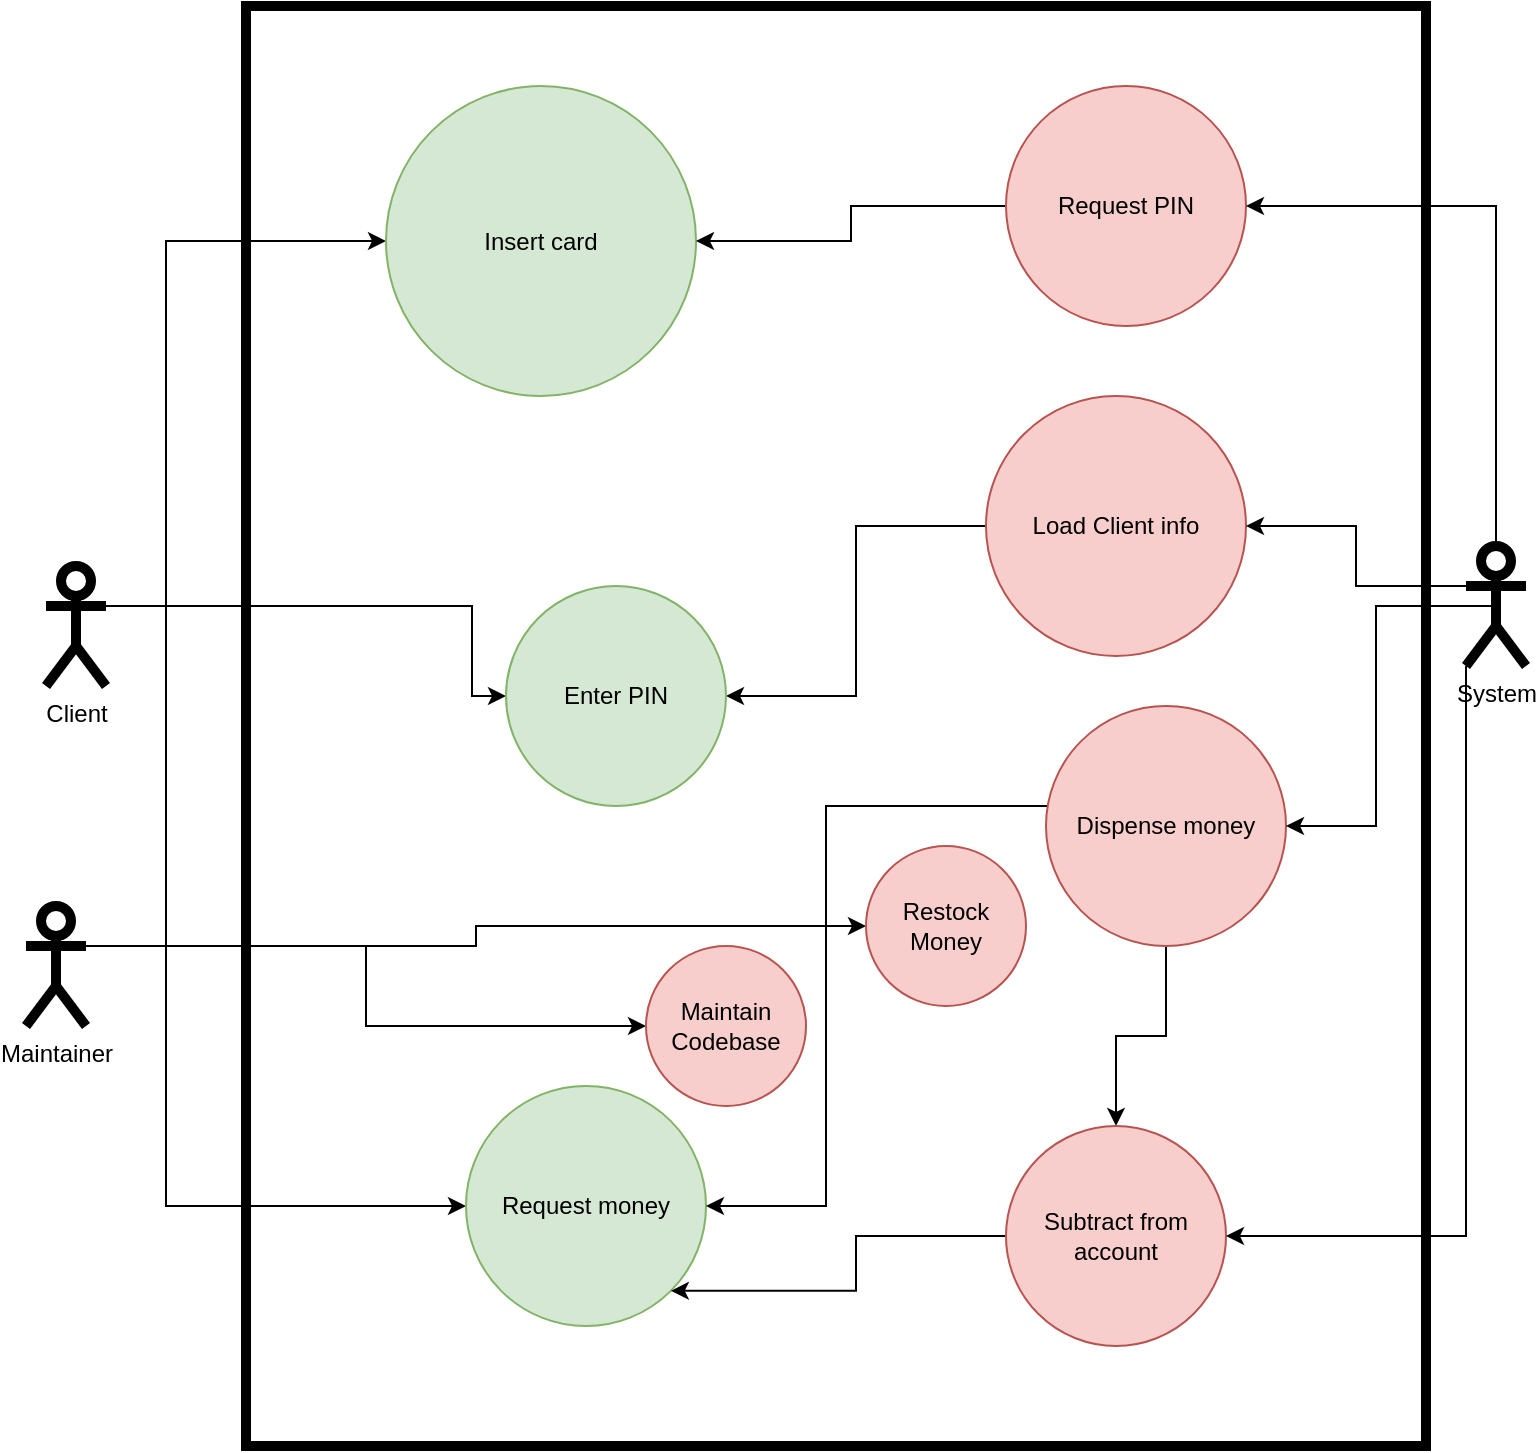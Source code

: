 <mxfile version="17.4.6" type="device" pages="6"><diagram id="RMXjL3cX6T8sUjmSieXt" name="Page-1"><mxGraphModel dx="1422" dy="882" grid="1" gridSize="10" guides="1" tooltips="1" connect="1" arrows="1" fold="1" page="1" pageScale="1" pageWidth="827" pageHeight="1169" math="0" shadow="0"><root><mxCell id="0"/><mxCell id="1" parent="0"/><mxCell id="1csf8FjD_A561dAzuiY7-25" value="" style="whiteSpace=wrap;html=1;fillColor=default;strokeWidth=5;" parent="1" vertex="1"><mxGeometry x="140" y="70" width="590" height="720" as="geometry"/></mxCell><mxCell id="1csf8FjD_A561dAzuiY7-9" style="edgeStyle=orthogonalEdgeStyle;rounded=0;orthogonalLoop=1;jettySize=auto;html=1;exitX=1;exitY=0.333;exitDx=0;exitDy=0;exitPerimeter=0;entryX=0;entryY=0.5;entryDx=0;entryDy=0;" parent="1" source="1csf8FjD_A561dAzuiY7-1" target="1csf8FjD_A561dAzuiY7-2" edge="1"><mxGeometry relative="1" as="geometry"><Array as="points"><mxPoint x="100" y="370"/><mxPoint x="100" y="188"/></Array></mxGeometry></mxCell><mxCell id="1csf8FjD_A561dAzuiY7-11" style="edgeStyle=orthogonalEdgeStyle;rounded=0;orthogonalLoop=1;jettySize=auto;html=1;exitX=1;exitY=0.333;exitDx=0;exitDy=0;exitPerimeter=0;entryX=0;entryY=0.5;entryDx=0;entryDy=0;" parent="1" source="1csf8FjD_A561dAzuiY7-1" target="1csf8FjD_A561dAzuiY7-10" edge="1"><mxGeometry relative="1" as="geometry"><Array as="points"><mxPoint x="100" y="370"/><mxPoint x="100" y="670"/></Array></mxGeometry></mxCell><mxCell id="1csf8FjD_A561dAzuiY7-13" style="edgeStyle=orthogonalEdgeStyle;rounded=0;orthogonalLoop=1;jettySize=auto;html=1;exitX=1;exitY=0.333;exitDx=0;exitDy=0;exitPerimeter=0;entryX=0;entryY=0.5;entryDx=0;entryDy=0;" parent="1" source="1csf8FjD_A561dAzuiY7-1" target="1csf8FjD_A561dAzuiY7-12" edge="1"><mxGeometry relative="1" as="geometry"><Array as="points"><mxPoint x="130" y="370"/><mxPoint x="253" y="370"/><mxPoint x="253" y="420"/></Array></mxGeometry></mxCell><mxCell id="1csf8FjD_A561dAzuiY7-1" value="Client" style="shape=umlActor;verticalLabelPosition=bottom;verticalAlign=top;html=1;outlineConnect=0;strokeWidth=5;" parent="1" vertex="1"><mxGeometry x="40" y="350" width="30" height="60" as="geometry"/></mxCell><mxCell id="1csf8FjD_A561dAzuiY7-2" value="Insert card" style="ellipse;whiteSpace=wrap;html=1;aspect=fixed;fillColor=#d5e8d4;strokeColor=#82b366;" parent="1" vertex="1"><mxGeometry x="210" y="110" width="155" height="155" as="geometry"/></mxCell><mxCell id="1csf8FjD_A561dAzuiY7-15" style="edgeStyle=orthogonalEdgeStyle;rounded=0;orthogonalLoop=1;jettySize=auto;html=1;exitX=0;exitY=0.5;exitDx=0;exitDy=0;entryX=1;entryY=0.5;entryDx=0;entryDy=0;" parent="1" source="1csf8FjD_A561dAzuiY7-5" target="1csf8FjD_A561dAzuiY7-12" edge="1"><mxGeometry relative="1" as="geometry"/></mxCell><mxCell id="1csf8FjD_A561dAzuiY7-5" value="Load Client info" style="ellipse;whiteSpace=wrap;html=1;aspect=fixed;fillColor=#f8cecc;strokeColor=#b85450;" parent="1" vertex="1"><mxGeometry x="510" y="265" width="130" height="130" as="geometry"/></mxCell><mxCell id="1csf8FjD_A561dAzuiY7-10" value="Request money" style="ellipse;whiteSpace=wrap;html=1;aspect=fixed;fillColor=#d5e8d4;strokeColor=#82b366;" parent="1" vertex="1"><mxGeometry x="250" y="610" width="120" height="120" as="geometry"/></mxCell><mxCell id="1csf8FjD_A561dAzuiY7-12" value="Enter PIN" style="ellipse;whiteSpace=wrap;html=1;aspect=fixed;fillColor=#d5e8d4;strokeColor=#82b366;" parent="1" vertex="1"><mxGeometry x="270" y="360" width="110" height="110" as="geometry"/></mxCell><mxCell id="1csf8FjD_A561dAzuiY7-17" style="edgeStyle=orthogonalEdgeStyle;rounded=0;orthogonalLoop=1;jettySize=auto;html=1;exitX=0;exitY=0.5;exitDx=0;exitDy=0;entryX=1;entryY=0.5;entryDx=0;entryDy=0;" parent="1" source="1csf8FjD_A561dAzuiY7-16" target="1csf8FjD_A561dAzuiY7-2" edge="1"><mxGeometry relative="1" as="geometry"/></mxCell><mxCell id="1csf8FjD_A561dAzuiY7-16" value="Request PIN" style="ellipse;whiteSpace=wrap;html=1;aspect=fixed;fillColor=#f8cecc;strokeColor=#b85450;" parent="1" vertex="1"><mxGeometry x="520" y="110" width="120" height="120" as="geometry"/></mxCell><mxCell id="1csf8FjD_A561dAzuiY7-21" style="edgeStyle=orthogonalEdgeStyle;rounded=0;orthogonalLoop=1;jettySize=auto;html=1;exitX=0;exitY=0.5;exitDx=0;exitDy=0;entryX=1;entryY=0.5;entryDx=0;entryDy=0;" parent="1" source="1csf8FjD_A561dAzuiY7-20" target="1csf8FjD_A561dAzuiY7-10" edge="1"><mxGeometry relative="1" as="geometry"><Array as="points"><mxPoint x="570" y="470"/><mxPoint x="430" y="470"/><mxPoint x="430" y="670"/></Array></mxGeometry></mxCell><mxCell id="1csf8FjD_A561dAzuiY7-24" style="edgeStyle=orthogonalEdgeStyle;rounded=0;orthogonalLoop=1;jettySize=auto;html=1;exitX=0.5;exitY=1;exitDx=0;exitDy=0;entryX=0.5;entryY=0;entryDx=0;entryDy=0;" parent="1" source="1csf8FjD_A561dAzuiY7-20" target="1csf8FjD_A561dAzuiY7-22" edge="1"><mxGeometry relative="1" as="geometry"/></mxCell><mxCell id="1csf8FjD_A561dAzuiY7-20" value="Dispense money" style="ellipse;whiteSpace=wrap;html=1;aspect=fixed;fillColor=#f8cecc;strokeColor=#b85450;" parent="1" vertex="1"><mxGeometry x="540" y="420" width="120" height="120" as="geometry"/></mxCell><mxCell id="1csf8FjD_A561dAzuiY7-23" style="edgeStyle=orthogonalEdgeStyle;rounded=0;orthogonalLoop=1;jettySize=auto;html=1;exitX=0;exitY=0.5;exitDx=0;exitDy=0;entryX=1;entryY=1;entryDx=0;entryDy=0;" parent="1" source="1csf8FjD_A561dAzuiY7-22" target="1csf8FjD_A561dAzuiY7-10" edge="1"><mxGeometry relative="1" as="geometry"/></mxCell><mxCell id="1csf8FjD_A561dAzuiY7-22" value="Subtract from account" style="ellipse;whiteSpace=wrap;html=1;aspect=fixed;fillColor=#f8cecc;strokeColor=#b85450;" parent="1" vertex="1"><mxGeometry x="520" y="630" width="110" height="110" as="geometry"/></mxCell><mxCell id="1csf8FjD_A561dAzuiY7-27" style="edgeStyle=orthogonalEdgeStyle;rounded=0;orthogonalLoop=1;jettySize=auto;html=1;exitX=0.5;exitY=0;exitDx=0;exitDy=0;exitPerimeter=0;entryX=1;entryY=0.5;entryDx=0;entryDy=0;" parent="1" source="1csf8FjD_A561dAzuiY7-26" target="1csf8FjD_A561dAzuiY7-16" edge="1"><mxGeometry relative="1" as="geometry"/></mxCell><mxCell id="1csf8FjD_A561dAzuiY7-28" style="edgeStyle=orthogonalEdgeStyle;rounded=0;orthogonalLoop=1;jettySize=auto;html=1;exitX=0;exitY=0.333;exitDx=0;exitDy=0;exitPerimeter=0;entryX=1;entryY=0.5;entryDx=0;entryDy=0;" parent="1" source="1csf8FjD_A561dAzuiY7-26" target="1csf8FjD_A561dAzuiY7-5" edge="1"><mxGeometry relative="1" as="geometry"/></mxCell><mxCell id="1csf8FjD_A561dAzuiY7-29" style="edgeStyle=orthogonalEdgeStyle;rounded=0;orthogonalLoop=1;jettySize=auto;html=1;exitX=0.5;exitY=0.5;exitDx=0;exitDy=0;exitPerimeter=0;entryX=1;entryY=0.5;entryDx=0;entryDy=0;" parent="1" source="1csf8FjD_A561dAzuiY7-26" target="1csf8FjD_A561dAzuiY7-20" edge="1"><mxGeometry relative="1" as="geometry"/></mxCell><mxCell id="1csf8FjD_A561dAzuiY7-30" style="edgeStyle=orthogonalEdgeStyle;rounded=0;orthogonalLoop=1;jettySize=auto;html=1;exitX=0;exitY=1;exitDx=0;exitDy=0;exitPerimeter=0;entryX=1;entryY=0.5;entryDx=0;entryDy=0;" parent="1" source="1csf8FjD_A561dAzuiY7-26" target="1csf8FjD_A561dAzuiY7-22" edge="1"><mxGeometry relative="1" as="geometry"/></mxCell><mxCell id="1csf8FjD_A561dAzuiY7-26" value="System" style="shape=umlActor;verticalLabelPosition=bottom;verticalAlign=top;html=1;outlineConnect=0;strokeWidth=5;fillColor=none;" parent="1" vertex="1"><mxGeometry x="750" y="340" width="30" height="60" as="geometry"/></mxCell><mxCell id="1csf8FjD_A561dAzuiY7-33" style="edgeStyle=orthogonalEdgeStyle;rounded=0;orthogonalLoop=1;jettySize=auto;html=1;exitX=1;exitY=0.333;exitDx=0;exitDy=0;exitPerimeter=0;entryX=0;entryY=0.5;entryDx=0;entryDy=0;" parent="1" source="1csf8FjD_A561dAzuiY7-31" target="1csf8FjD_A561dAzuiY7-32" edge="1"><mxGeometry relative="1" as="geometry"/></mxCell><mxCell id="1csf8FjD_A561dAzuiY7-35" style="edgeStyle=orthogonalEdgeStyle;rounded=0;orthogonalLoop=1;jettySize=auto;html=1;exitX=1;exitY=0.333;exitDx=0;exitDy=0;exitPerimeter=0;entryX=0;entryY=0.5;entryDx=0;entryDy=0;" parent="1" source="1csf8FjD_A561dAzuiY7-31" target="1csf8FjD_A561dAzuiY7-34" edge="1"><mxGeometry relative="1" as="geometry"/></mxCell><mxCell id="1csf8FjD_A561dAzuiY7-31" value="Maintainer" style="shape=umlActor;verticalLabelPosition=bottom;verticalAlign=top;html=1;outlineConnect=0;strokeWidth=5;fillColor=none;" parent="1" vertex="1"><mxGeometry x="30" y="520" width="30" height="60" as="geometry"/></mxCell><mxCell id="1csf8FjD_A561dAzuiY7-32" value="Restock Money" style="ellipse;whiteSpace=wrap;html=1;aspect=fixed;strokeWidth=1;fillColor=#f8cecc;strokeColor=#b85450;" parent="1" vertex="1"><mxGeometry x="450" y="490" width="80" height="80" as="geometry"/></mxCell><mxCell id="1csf8FjD_A561dAzuiY7-34" value="Maintain Codebase" style="ellipse;whiteSpace=wrap;html=1;aspect=fixed;strokeWidth=1;fillColor=#f8cecc;strokeColor=#b85450;" parent="1" vertex="1"><mxGeometry x="340" y="540" width="80" height="80" as="geometry"/></mxCell></root></mxGraphModel></diagram><diagram id="BFj_xK2-qSv64rOG1tsN" name="Page-2"><mxGraphModel dx="1422" dy="2051" grid="1" gridSize="10" guides="1" tooltips="1" connect="1" arrows="1" fold="1" page="1" pageScale="1" pageWidth="827" pageHeight="1169" math="0" shadow="0"><root><mxCell id="0"/><mxCell id="1" parent="0"/><mxCell id="7socxPSQi2Yf0G3SQn9B-56" value="" style="rounded=0;whiteSpace=wrap;html=1;strokeWidth=5;fillColor=default;" parent="1" vertex="1"><mxGeometry x="20" y="-130" width="810" height="1100" as="geometry"/></mxCell><mxCell id="U2r8I8KlsHu85J6neRec-1" value="ATM Machine" style="rounded=0;whiteSpace=wrap;html=1;strokeWidth=5;fillColor=default;" parent="1" vertex="1"><mxGeometry x="340" y="30" width="170" height="60" as="geometry"/></mxCell><mxCell id="U2r8I8KlsHu85J6neRec-2" value="StoredMoney: Double&lt;br&gt;ListOfOptions: Array of Strings" style="rounded=0;whiteSpace=wrap;html=1;strokeWidth=5;fillColor=default;" parent="1" vertex="1"><mxGeometry x="340" y="90" width="170" height="130" as="geometry"/></mxCell><mxCell id="7socxPSQi2Yf0G3SQn9B-26" style="edgeStyle=orthogonalEdgeStyle;rounded=0;orthogonalLoop=1;jettySize=auto;html=1;exitX=0.5;exitY=0;exitDx=0;exitDy=0;entryX=0;entryY=0.5;entryDx=0;entryDy=0;" parent="1" source="U2r8I8KlsHu85J6neRec-3" target="7socxPSQi2Yf0G3SQn9B-7" edge="1"><mxGeometry relative="1" as="geometry"/></mxCell><mxCell id="7socxPSQi2Yf0G3SQn9B-33" style="edgeStyle=orthogonalEdgeStyle;rounded=0;orthogonalLoop=1;jettySize=auto;html=1;exitX=1;exitY=0;exitDx=0;exitDy=0;entryX=0;entryY=0;entryDx=0;entryDy=0;endArrow=none;endFill=0;" parent="1" source="U2r8I8KlsHu85J6neRec-3" target="U2r8I8KlsHu85J6neRec-6" edge="1"><mxGeometry relative="1" as="geometry"/></mxCell><mxCell id="U2r8I8KlsHu85J6neRec-3" value="User" style="rounded=0;whiteSpace=wrap;html=1;strokeWidth=5;fillColor=default;" parent="1" vertex="1"><mxGeometry x="155" y="370" width="120" height="60" as="geometry"/></mxCell><mxCell id="U2r8I8KlsHu85J6neRec-4" value="&lt;span&gt;CardNum: Double&lt;/span&gt;&lt;br&gt;&lt;span&gt;CardPIN: Double&lt;br&gt;Name: String&lt;br&gt;&lt;/span&gt;" style="rounded=0;whiteSpace=wrap;html=1;strokeWidth=5;fillColor=default;" parent="1" vertex="1"><mxGeometry x="155" y="430" width="120" height="100" as="geometry"/></mxCell><mxCell id="7socxPSQi2Yf0G3SQn9B-27" style="edgeStyle=orthogonalEdgeStyle;rounded=0;orthogonalLoop=1;jettySize=auto;html=1;exitX=0.5;exitY=0;exitDx=0;exitDy=0;entryX=1;entryY=0.5;entryDx=0;entryDy=0;" parent="1" source="U2r8I8KlsHu85J6neRec-6" target="7socxPSQi2Yf0G3SQn9B-7" edge="1"><mxGeometry relative="1" as="geometry"/></mxCell><mxCell id="U2r8I8KlsHu85J6neRec-6" value="BankInfo" style="rounded=0;whiteSpace=wrap;html=1;strokeWidth=5;fillColor=default;" parent="1" vertex="1"><mxGeometry x="600" y="340" width="150" height="60" as="geometry"/></mxCell><mxCell id="U2r8I8KlsHu85J6neRec-7" value="Balance: Double&lt;br&gt;TransactionHistory: String" style="rounded=0;whiteSpace=wrap;html=1;strokeWidth=5;fillColor=default;" parent="1" vertex="1"><mxGeometry x="600" y="400" width="150" height="100" as="geometry"/></mxCell><mxCell id="7socxPSQi2Yf0G3SQn9B-23" style="edgeStyle=orthogonalEdgeStyle;rounded=0;orthogonalLoop=1;jettySize=auto;html=1;exitX=1;exitY=0.5;exitDx=0;exitDy=0;entryX=0.5;entryY=1;entryDx=0;entryDy=0;" parent="1" source="U2r8I8KlsHu85J6neRec-8" target="7socxPSQi2Yf0G3SQn9B-10" edge="1"><mxGeometry relative="1" as="geometry"/></mxCell><mxCell id="7socxPSQi2Yf0G3SQn9B-24" style="edgeStyle=orthogonalEdgeStyle;rounded=0;orthogonalLoop=1;jettySize=auto;html=1;exitX=1;exitY=0.75;exitDx=0;exitDy=0;entryX=0.5;entryY=1;entryDx=0;entryDy=0;" parent="1" source="U2r8I8KlsHu85J6neRec-8" target="7socxPSQi2Yf0G3SQn9B-9" edge="1"><mxGeometry relative="1" as="geometry"/></mxCell><mxCell id="U2r8I8KlsHu85J6neRec-8" value="InfoPrinting" style="rounded=0;whiteSpace=wrap;html=1;strokeWidth=5;fillColor=default;" parent="1" vertex="1"><mxGeometry x="150" y="640" width="150" height="60" as="geometry"/></mxCell><mxCell id="U2r8I8KlsHu85J6neRec-9" value="PrintReciept: Bool&lt;br&gt;ChangeInBal: Double&lt;br&gt;TransactionHistory: String" style="rounded=0;whiteSpace=wrap;html=1;strokeWidth=5;fillColor=default;" parent="1" vertex="1"><mxGeometry x="150" y="700" width="150" height="100" as="geometry"/></mxCell><mxCell id="7socxPSQi2Yf0G3SQn9B-20" style="edgeStyle=orthogonalEdgeStyle;rounded=0;orthogonalLoop=1;jettySize=auto;html=1;exitX=0;exitY=0.5;exitDx=0;exitDy=0;entryX=1;entryY=0.5;entryDx=0;entryDy=0;" parent="1" source="7socxPSQi2Yf0G3SQn9B-1" target="U2r8I8KlsHu85J6neRec-3" edge="1"><mxGeometry relative="1" as="geometry"/></mxCell><mxCell id="7socxPSQi2Yf0G3SQn9B-21" style="edgeStyle=orthogonalEdgeStyle;rounded=0;orthogonalLoop=1;jettySize=auto;html=1;exitX=1;exitY=0.5;exitDx=0;exitDy=0;entryX=0;entryY=0.5;entryDx=0;entryDy=0;" parent="1" source="7socxPSQi2Yf0G3SQn9B-1" target="U2r8I8KlsHu85J6neRec-6" edge="1"><mxGeometry relative="1" as="geometry"/></mxCell><mxCell id="7socxPSQi2Yf0G3SQn9B-1" value="Withdraw/Deposit" style="rounded=0;whiteSpace=wrap;html=1;strokeWidth=5;fillColor=default;" parent="1" vertex="1"><mxGeometry x="350" y="400" width="150" height="60" as="geometry"/></mxCell><mxCell id="7socxPSQi2Yf0G3SQn9B-5" value="AmountWithdrawn: Double&lt;br&gt;AmountDeposited: Double&lt;br&gt;Balance: Double" style="rounded=0;whiteSpace=wrap;html=1;strokeWidth=5;fillColor=default;" parent="1" vertex="1"><mxGeometry x="350" y="460" width="150" height="95" as="geometry"/></mxCell><mxCell id="7socxPSQi2Yf0G3SQn9B-6" value="&lt;span&gt;+PrintReciept()&lt;br&gt;&lt;/span&gt;+PrintBalance()&lt;br&gt;+PrintHistory()&lt;span&gt;&lt;br&gt;&lt;/span&gt;" style="rounded=0;whiteSpace=wrap;html=1;strokeWidth=5;fillColor=default;" parent="1" vertex="1"><mxGeometry x="150" y="800" width="150" height="70" as="geometry"/></mxCell><mxCell id="7socxPSQi2Yf0G3SQn9B-7" value="+Withdraw()&lt;br&gt;+Deposit()&lt;br&gt;+CheckStatement()&lt;br&gt;+CheckBalance()" style="rounded=0;whiteSpace=wrap;html=1;strokeWidth=5;fillColor=default;" parent="1" vertex="1"><mxGeometry x="340" y="220" width="170" height="80" as="geometry"/></mxCell><mxCell id="7socxPSQi2Yf0G3SQn9B-8" value="+CheckPIN()&lt;br&gt;+CheckCard()" style="rounded=0;whiteSpace=wrap;html=1;strokeWidth=5;fillColor=default;" parent="1" vertex="1"><mxGeometry x="155" y="530" width="120" height="60" as="geometry"/></mxCell><mxCell id="7socxPSQi2Yf0G3SQn9B-9" value="+CheckBalance()&lt;br&gt;+CheckHistory()" style="rounded=0;whiteSpace=wrap;html=1;strokeWidth=5;fillColor=default;" parent="1" vertex="1"><mxGeometry x="600" y="500" width="150" height="60" as="geometry"/></mxCell><mxCell id="7socxPSQi2Yf0G3SQn9B-10" value="+SelectAmount()&lt;br&gt;+Confirm()&lt;br&gt;+DepositMoney()&lt;br&gt;+ReturnCard()" style="rounded=0;whiteSpace=wrap;html=1;strokeWidth=5;fillColor=default;" parent="1" vertex="1"><mxGeometry x="350" y="555" width="150" height="65" as="geometry"/></mxCell><mxCell id="7socxPSQi2Yf0G3SQn9B-28" value="1" style="text;html=1;align=center;verticalAlign=middle;resizable=0;points=[];autosize=1;strokeColor=none;fillColor=none;" parent="1" vertex="1"><mxGeometry x="189" y="346" width="20" height="20" as="geometry"/></mxCell><mxCell id="7socxPSQi2Yf0G3SQn9B-29" value="1" style="text;html=1;align=center;verticalAlign=middle;resizable=0;points=[];autosize=1;strokeColor=none;fillColor=none;" parent="1" vertex="1"><mxGeometry x="307" y="235" width="20" height="20" as="geometry"/></mxCell><mxCell id="7socxPSQi2Yf0G3SQn9B-31" value="0..*" style="text;html=1;align=center;verticalAlign=middle;resizable=0;points=[];autosize=1;strokeColor=none;fillColor=none;" parent="1" vertex="1"><mxGeometry x="675" y="319" width="30" height="20" as="geometry"/></mxCell><mxCell id="7socxPSQi2Yf0G3SQn9B-32" value="0..*" style="text;html=1;align=center;verticalAlign=middle;resizable=0;points=[];autosize=1;strokeColor=none;fillColor=none;" parent="1" vertex="1"><mxGeometry x="518" y="237" width="30" height="20" as="geometry"/></mxCell><mxCell id="7socxPSQi2Yf0G3SQn9B-34" value="1" style="text;html=1;align=center;verticalAlign=middle;resizable=0;points=[];autosize=1;strokeColor=none;fillColor=none;" parent="1" vertex="1"><mxGeometry x="601" y="316" width="20" height="20" as="geometry"/></mxCell><mxCell id="7socxPSQi2Yf0G3SQn9B-35" value="1" style="text;html=1;align=center;verticalAlign=middle;resizable=0;points=[];autosize=1;strokeColor=none;fillColor=none;" parent="1" vertex="1"><mxGeometry x="253" y="347" width="20" height="20" as="geometry"/></mxCell><mxCell id="7socxPSQi2Yf0G3SQn9B-36" value="0..*" style="text;html=1;align=center;verticalAlign=middle;resizable=0;points=[];autosize=1;strokeColor=none;fillColor=none;" parent="1" vertex="1"><mxGeometry x="275" y="403" width="30" height="20" as="geometry"/></mxCell><mxCell id="7socxPSQi2Yf0G3SQn9B-37" value="1" style="text;html=1;align=center;verticalAlign=middle;resizable=0;points=[];autosize=1;strokeColor=none;fillColor=none;" parent="1" vertex="1"><mxGeometry x="327" y="430" width="20" height="20" as="geometry"/></mxCell><mxCell id="7socxPSQi2Yf0G3SQn9B-38" value="1" style="text;html=1;align=center;verticalAlign=middle;resizable=0;points=[];autosize=1;strokeColor=none;fillColor=none;" parent="1" vertex="1"><mxGeometry x="576" y="373" width="20" height="20" as="geometry"/></mxCell><mxCell id="7socxPSQi2Yf0G3SQn9B-39" value="1" style="text;html=1;align=center;verticalAlign=middle;resizable=0;points=[];autosize=1;strokeColor=none;fillColor=none;" parent="1" vertex="1"><mxGeometry x="503" y="431" width="20" height="20" as="geometry"/></mxCell><mxCell id="7socxPSQi2Yf0G3SQn9B-40" value="0..*" style="text;html=1;align=center;verticalAlign=middle;resizable=0;points=[];autosize=1;strokeColor=none;fillColor=none;" parent="1" vertex="1"><mxGeometry x="680" y="565" width="30" height="20" as="geometry"/></mxCell><mxCell id="7socxPSQi2Yf0G3SQn9B-41" value="0..*" style="text;html=1;align=center;verticalAlign=middle;resizable=0;points=[];autosize=1;strokeColor=none;fillColor=none;" parent="1" vertex="1"><mxGeometry x="430" y="626" width="30" height="20" as="geometry"/></mxCell><mxCell id="7socxPSQi2Yf0G3SQn9B-42" value="1..*" style="text;html=1;align=center;verticalAlign=middle;resizable=0;points=[];autosize=1;strokeColor=none;fillColor=none;" parent="1" vertex="1"><mxGeometry x="302" y="651" width="30" height="20" as="geometry"/></mxCell><mxCell id="7socxPSQi2Yf0G3SQn9B-43" value="1..*" style="text;html=1;align=center;verticalAlign=middle;resizable=0;points=[];autosize=1;strokeColor=none;fillColor=none;" parent="1" vertex="1"><mxGeometry x="303" y="686" width="30" height="20" as="geometry"/></mxCell><mxCell id="7socxPSQi2Yf0G3SQn9B-45" value="Uses" style="text;html=1;align=center;verticalAlign=middle;resizable=0;points=[];autosize=1;strokeColor=none;fillColor=none;" parent="1" vertex="1"><mxGeometry x="214" y="261" width="40" height="20" as="geometry"/></mxCell><mxCell id="7socxPSQi2Yf0G3SQn9B-47" value="Requested" style="text;html=1;align=center;verticalAlign=middle;resizable=0;points=[];autosize=1;strokeColor=none;fillColor=none;" parent="1" vertex="1"><mxGeometry x="605" y="261" width="70" height="20" as="geometry"/></mxCell><mxCell id="7socxPSQi2Yf0G3SQn9B-48" value="Requested" style="text;html=1;align=center;verticalAlign=middle;resizable=0;points=[];autosize=1;strokeColor=none;fillColor=none;" parent="1" vertex="1"><mxGeometry x="279" y="385" width="70" height="20" as="geometry"/></mxCell><mxCell id="7socxPSQi2Yf0G3SQn9B-49" value="Displayed" style="text;html=1;align=center;verticalAlign=middle;resizable=0;points=[];autosize=1;strokeColor=none;fillColor=none;" parent="1" vertex="1"><mxGeometry x="505" y="350" width="70" height="20" as="geometry"/></mxCell><mxCell id="7socxPSQi2Yf0G3SQn9B-51" value="View" style="text;html=1;align=center;verticalAlign=middle;resizable=0;points=[];autosize=1;strokeColor=none;fillColor=none;" parent="1" vertex="1"><mxGeometry x="405" y="320" width="40" height="20" as="geometry"/></mxCell><mxCell id="7socxPSQi2Yf0G3SQn9B-52" value="Requested" style="text;html=1;align=center;verticalAlign=middle;resizable=0;points=[];autosize=1;strokeColor=none;fillColor=none;" parent="1" vertex="1"><mxGeometry x="337" y="652" width="70" height="20" as="geometry"/></mxCell><mxCell id="7socxPSQi2Yf0G3SQn9B-53" value="Requested" style="text;html=1;align=center;verticalAlign=middle;resizable=0;points=[];autosize=1;strokeColor=none;fillColor=none;" parent="1" vertex="1"><mxGeometry x="450" y="684" width="70" height="20" as="geometry"/></mxCell></root></mxGraphModel></diagram><diagram id="0C7ht33uaRis3ZSLQR87" name="Page-3"><mxGraphModel dx="1422" dy="882" grid="1" gridSize="10" guides="1" tooltips="1" connect="1" arrows="1" fold="1" page="1" pageScale="1" pageWidth="827" pageHeight="1169" math="0" shadow="0"><root><mxCell id="0"/><mxCell id="1" parent="0"/><mxCell id="T9lj2AZanuXU4jLX0nOL-4" value="" style="endArrow=none;dashed=1;html=1;dashPattern=1 3;strokeWidth=2;rounded=0;fontStyle=1;startArrow=none;" parent="1" source="T9lj2AZanuXU4jLX0nOL-7" edge="1"><mxGeometry width="50" height="50" relative="1" as="geometry"><mxPoint x="209.5" y="580" as="sourcePoint"/><mxPoint x="209.5" y="200" as="targetPoint"/></mxGeometry></mxCell><mxCell id="T9lj2AZanuXU4jLX0nOL-5" value="" style="endArrow=none;dashed=1;html=1;dashPattern=1 3;strokeWidth=2;rounded=0;startArrow=none;" parent="1" source="T9lj2AZanuXU4jLX0nOL-28" edge="1"><mxGeometry width="50" height="50" relative="1" as="geometry"><mxPoint x="439.5" y="580" as="sourcePoint"/><mxPoint x="439.5" y="200" as="targetPoint"/></mxGeometry></mxCell><mxCell id="T9lj2AZanuXU4jLX0nOL-6" value="" style="endArrow=none;dashed=1;html=1;dashPattern=1 3;strokeWidth=2;rounded=0;startArrow=none;" parent="1" source="T9lj2AZanuXU4jLX0nOL-17" edge="1"><mxGeometry width="50" height="50" relative="1" as="geometry"><mxPoint x="669.5" y="580" as="sourcePoint"/><mxPoint x="669.5" y="200" as="targetPoint"/></mxGeometry></mxCell><mxCell id="aoim-jDCy0mYisvC1-5o-24" value="" style="rounded=0;whiteSpace=wrap;html=1;strokeWidth=5;fillColor=default;" parent="1" vertex="1"><mxGeometry x="150" y="924" width="350" height="46" as="geometry"/></mxCell><mxCell id="aoim-jDCy0mYisvC1-5o-25" value="" style="rounded=0;whiteSpace=wrap;html=1;strokeWidth=5;fillColor=default;" parent="1" vertex="1"><mxGeometry x="150" y="833" width="350" height="77" as="geometry"/></mxCell><mxCell id="aoim-jDCy0mYisvC1-5o-15" value="" style="rounded=0;whiteSpace=wrap;html=1;strokeWidth=5;fillColor=default;" parent="1" vertex="1"><mxGeometry x="150" y="695" width="610" height="60" as="geometry"/></mxCell><mxCell id="aoim-jDCy0mYisvC1-5o-16" value="" style="rounded=0;whiteSpace=wrap;html=1;strokeWidth=5;fillColor=default;" parent="1" vertex="1"><mxGeometry x="150" y="626" width="610" height="60" as="geometry"/></mxCell><mxCell id="aoim-jDCy0mYisvC1-5o-8" value="" style="rounded=0;whiteSpace=wrap;html=1;strokeWidth=5;fillColor=default;" parent="1" vertex="1"><mxGeometry x="150" y="470" width="610" height="60" as="geometry"/></mxCell><mxCell id="aoim-jDCy0mYisvC1-5o-7" value="" style="rounded=0;whiteSpace=wrap;html=1;strokeWidth=5;fillColor=default;" parent="1" vertex="1"><mxGeometry x="150" y="401" width="610" height="60" as="geometry"/></mxCell><mxCell id="aoim-jDCy0mYisvC1-5o-5" value="" style="endArrow=none;dashed=1;html=1;dashPattern=1 3;strokeWidth=2;rounded=0;" parent="1" edge="1"><mxGeometry width="50" height="50" relative="1" as="geometry"><mxPoint x="210" y="1130" as="sourcePoint"/><mxPoint x="209.5" y="570" as="targetPoint"/></mxGeometry></mxCell><mxCell id="T9lj2AZanuXU4jLX0nOL-1" value="User" style="rounded=0;whiteSpace=wrap;html=1;strokeWidth=5;fillColor=default;" parent="1" vertex="1"><mxGeometry x="150" y="161" width="120" height="60" as="geometry"/></mxCell><mxCell id="T9lj2AZanuXU4jLX0nOL-2" value="ATM" style="rounded=0;whiteSpace=wrap;html=1;strokeWidth=5;fillColor=default;" parent="1" vertex="1"><mxGeometry x="380" y="160" width="120" height="60" as="geometry"/></mxCell><mxCell id="T9lj2AZanuXU4jLX0nOL-3" value="Bank" style="rounded=0;whiteSpace=wrap;html=1;strokeWidth=5;fillColor=default;" parent="1" vertex="1"><mxGeometry x="610" y="159" width="120" height="60" as="geometry"/></mxCell><mxCell id="T9lj2AZanuXU4jLX0nOL-7" value="" style="rounded=0;whiteSpace=wrap;html=1;strokeWidth=5;fillColor=default;" parent="1" vertex="1"><mxGeometry x="190" y="240" width="40" height="750" as="geometry"/></mxCell><mxCell id="T9lj2AZanuXU4jLX0nOL-9" value="" style="rounded=0;whiteSpace=wrap;html=1;strokeWidth=5;fillColor=default;" parent="1" vertex="1"><mxGeometry x="420" y="250" width="40" height="60" as="geometry"/></mxCell><mxCell id="T9lj2AZanuXU4jLX0nOL-10" value="" style="endArrow=classic;html=1;rounded=0;" parent="1" edge="1"><mxGeometry width="50" height="50" relative="1" as="geometry"><mxPoint x="230" y="257" as="sourcePoint"/><mxPoint x="420" y="257" as="targetPoint"/></mxGeometry></mxCell><mxCell id="T9lj2AZanuXU4jLX0nOL-11" value="Card" style="text;html=1;align=center;verticalAlign=middle;resizable=0;points=[];autosize=1;strokeColor=none;fillColor=none;" parent="1" vertex="1"><mxGeometry x="298" y="237" width="40" height="20" as="geometry"/></mxCell><mxCell id="T9lj2AZanuXU4jLX0nOL-12" value="" style="endArrow=classic;html=1;rounded=0;exitX=-0.1;exitY=0.9;exitDx=0;exitDy=0;exitPerimeter=0;" parent="1" source="T9lj2AZanuXU4jLX0nOL-9" edge="1"><mxGeometry width="50" height="50" relative="1" as="geometry"><mxPoint x="430" y="480" as="sourcePoint"/><mxPoint x="230" y="304" as="targetPoint"/></mxGeometry></mxCell><mxCell id="T9lj2AZanuXU4jLX0nOL-13" value="Request Pin" style="text;html=1;align=center;verticalAlign=middle;resizable=0;points=[];autosize=1;strokeColor=none;fillColor=none;" parent="1" vertex="1"><mxGeometry x="280" y="284" width="80" height="20" as="geometry"/></mxCell><mxCell id="T9lj2AZanuXU4jLX0nOL-14" value="" style="rounded=0;whiteSpace=wrap;html=1;strokeWidth=5;fillColor=default;" parent="1" vertex="1"><mxGeometry x="420" y="340" width="40" height="210" as="geometry"/></mxCell><mxCell id="T9lj2AZanuXU4jLX0nOL-15" value="" style="endArrow=classic;html=1;rounded=0;" parent="1" edge="1"><mxGeometry width="50" height="50" relative="1" as="geometry"><mxPoint x="230" y="350" as="sourcePoint"/><mxPoint x="420" y="350" as="targetPoint"/></mxGeometry></mxCell><mxCell id="T9lj2AZanuXU4jLX0nOL-16" value="Enter Pin" style="text;html=1;align=center;verticalAlign=middle;resizable=0;points=[];autosize=1;strokeColor=none;fillColor=none;" parent="1" vertex="1"><mxGeometry x="290" y="330" width="60" height="20" as="geometry"/></mxCell><mxCell id="T9lj2AZanuXU4jLX0nOL-17" value="" style="rounded=0;whiteSpace=wrap;html=1;strokeWidth=5;fillColor=default;" parent="1" vertex="1"><mxGeometry x="650" y="370" width="40" height="180" as="geometry"/></mxCell><mxCell id="T9lj2AZanuXU4jLX0nOL-18" value="" style="endArrow=none;dashed=1;html=1;dashPattern=1 3;strokeWidth=2;rounded=0;startArrow=none;" parent="1" source="T9lj2AZanuXU4jLX0nOL-38" target="T9lj2AZanuXU4jLX0nOL-17" edge="1"><mxGeometry width="50" height="50" relative="1" as="geometry"><mxPoint x="670" y="640" as="sourcePoint"/><mxPoint x="669.5" y="200" as="targetPoint"/></mxGeometry></mxCell><mxCell id="T9lj2AZanuXU4jLX0nOL-19" value="" style="endArrow=classic;html=1;rounded=0;" parent="1" edge="1"><mxGeometry width="50" height="50" relative="1" as="geometry"><mxPoint x="460" y="375" as="sourcePoint"/><mxPoint x="650" y="375" as="targetPoint"/></mxGeometry></mxCell><mxCell id="T9lj2AZanuXU4jLX0nOL-20" value="Verify Pin" style="text;html=1;align=center;verticalAlign=middle;resizable=0;points=[];autosize=1;strokeColor=none;fillColor=none;" parent="1" vertex="1"><mxGeometry x="525" y="354" width="70" height="20" as="geometry"/></mxCell><mxCell id="T9lj2AZanuXU4jLX0nOL-21" value="" style="endArrow=classic;html=1;rounded=0;exitX=1.05;exitY=0.367;exitDx=0;exitDy=0;exitPerimeter=0;" parent="1" edge="1"><mxGeometry width="50" height="50" relative="1" as="geometry"><mxPoint x="232" y="588.1" as="sourcePoint"/><mxPoint x="420" y="588" as="targetPoint"/></mxGeometry></mxCell><mxCell id="T9lj2AZanuXU4jLX0nOL-23" value="Loading" style="text;html=1;align=center;verticalAlign=middle;resizable=0;points=[];autosize=1;strokeColor=none;fillColor=none;" parent="1" vertex="1"><mxGeometry x="289" y="365" width="60" height="20" as="geometry"/></mxCell><mxCell id="T9lj2AZanuXU4jLX0nOL-24" value="" style="endArrow=classic;html=1;rounded=0;entryX=1;entryY=0.213;entryDx=0;entryDy=0;entryPerimeter=0;exitX=-0.1;exitY=0.9;exitDx=0;exitDy=0;exitPerimeter=0;dashed=1;" parent="1" edge="1"><mxGeometry width="50" height="50" relative="1" as="geometry"><mxPoint x="417" y="447.1" as="sourcePoint"/><mxPoint x="231" y="447" as="targetPoint"/></mxGeometry></mxCell><mxCell id="T9lj2AZanuXU4jLX0nOL-25" value="Options" style="text;html=1;align=center;verticalAlign=middle;resizable=0;points=[];autosize=1;strokeColor=none;fillColor=none;" parent="1" vertex="1"><mxGeometry x="289" y="425" width="60" height="20" as="geometry"/></mxCell><mxCell id="T9lj2AZanuXU4jLX0nOL-26" value="" style="endArrow=classic;html=1;rounded=0;entryX=1;entryY=0.213;entryDx=0;entryDy=0;entryPerimeter=0;exitX=-0.1;exitY=0.9;exitDx=0;exitDy=0;exitPerimeter=0;dashed=1;" parent="1" edge="1"><mxGeometry width="50" height="50" relative="1" as="geometry"><mxPoint x="647" y="428.6" as="sourcePoint"/><mxPoint x="461" y="428.5" as="targetPoint"/></mxGeometry></mxCell><mxCell id="T9lj2AZanuXU4jLX0nOL-27" value="Valid" style="text;html=1;align=center;verticalAlign=middle;resizable=0;points=[];autosize=1;strokeColor=none;fillColor=none;" parent="1" vertex="1"><mxGeometry x="537" y="409" width="40" height="20" as="geometry"/></mxCell><mxCell id="T9lj2AZanuXU4jLX0nOL-28" value="" style="rounded=0;whiteSpace=wrap;html=1;strokeWidth=5;fillColor=default;" parent="1" vertex="1"><mxGeometry x="420" y="581" width="40" height="189" as="geometry"/></mxCell><mxCell id="T9lj2AZanuXU4jLX0nOL-29" value="" style="endArrow=none;dashed=1;html=1;dashPattern=1 3;strokeWidth=2;rounded=0;" parent="1" target="T9lj2AZanuXU4jLX0nOL-28" edge="1"><mxGeometry width="50" height="50" relative="1" as="geometry"><mxPoint x="440" y="1140" as="sourcePoint"/><mxPoint x="439.5" y="200" as="targetPoint"/></mxGeometry></mxCell><mxCell id="T9lj2AZanuXU4jLX0nOL-30" value="Enter Amount" style="text;html=1;align=center;verticalAlign=middle;resizable=0;points=[];autosize=1;strokeColor=none;fillColor=none;" parent="1" vertex="1"><mxGeometry x="277" y="577" width="90" height="20" as="geometry"/></mxCell><mxCell id="T9lj2AZanuXU4jLX0nOL-31" value="" style="endArrow=classic;html=1;rounded=0;exitX=1.05;exitY=0.367;exitDx=0;exitDy=0;exitPerimeter=0;" parent="1" edge="1"><mxGeometry width="50" height="50" relative="1" as="geometry"><mxPoint x="460" y="611.1" as="sourcePoint"/><mxPoint x="648" y="611" as="targetPoint"/></mxGeometry></mxCell><mxCell id="T9lj2AZanuXU4jLX0nOL-32" value="" style="endArrow=classic;html=1;rounded=0;entryX=1;entryY=0.213;entryDx=0;entryDy=0;entryPerimeter=0;exitX=-0.1;exitY=0.9;exitDx=0;exitDy=0;exitPerimeter=0;" parent="1" edge="1"><mxGeometry width="50" height="50" relative="1" as="geometry"><mxPoint x="418" y="811.1" as="sourcePoint"/><mxPoint x="232" y="811" as="targetPoint"/></mxGeometry></mxCell><mxCell id="T9lj2AZanuXU4jLX0nOL-33" value="Check If Reciept" style="text;html=1;align=center;verticalAlign=middle;resizable=0;points=[];autosize=1;strokeColor=none;fillColor=none;" parent="1" vertex="1"><mxGeometry x="276" y="791" width="100" height="20" as="geometry"/></mxCell><mxCell id="T9lj2AZanuXU4jLX0nOL-38" value="" style="rounded=0;whiteSpace=wrap;html=1;strokeWidth=5;fillColor=default;" parent="1" vertex="1"><mxGeometry x="650" y="597" width="40" height="173" as="geometry"/></mxCell><mxCell id="T9lj2AZanuXU4jLX0nOL-39" value="" style="endArrow=none;dashed=1;html=1;dashPattern=1 3;strokeWidth=2;rounded=0;" parent="1" target="T9lj2AZanuXU4jLX0nOL-38" edge="1"><mxGeometry width="50" height="50" relative="1" as="geometry"><mxPoint x="670" y="1150" as="sourcePoint"/><mxPoint x="670" y="430" as="targetPoint"/></mxGeometry></mxCell><mxCell id="T9lj2AZanuXU4jLX0nOL-40" value="Verify Balance" style="text;html=1;align=center;verticalAlign=middle;resizable=0;points=[];autosize=1;strokeColor=none;fillColor=none;" parent="1" vertex="1"><mxGeometry x="515" y="591" width="90" height="20" as="geometry"/></mxCell><mxCell id="T9lj2AZanuXU4jLX0nOL-43" value="" style="endArrow=classic;html=1;rounded=0;entryX=1;entryY=0.213;entryDx=0;entryDy=0;entryPerimeter=0;exitX=-0.1;exitY=0.9;exitDx=0;exitDy=0;exitPerimeter=0;" parent="1" edge="1"><mxGeometry width="50" height="50" relative="1" as="geometry"><mxPoint x="417" y="618.1" as="sourcePoint"/><mxPoint x="231" y="618" as="targetPoint"/></mxGeometry></mxCell><mxCell id="T9lj2AZanuXU4jLX0nOL-44" value="Loading" style="text;html=1;align=center;verticalAlign=middle;resizable=0;points=[];autosize=1;strokeColor=none;fillColor=none;" parent="1" vertex="1"><mxGeometry x="289" y="598.5" width="60" height="20" as="geometry"/></mxCell><mxCell id="T9lj2AZanuXU4jLX0nOL-45" value="" style="endArrow=classic;html=1;rounded=0;entryX=1;entryY=0.213;entryDx=0;entryDy=0;entryPerimeter=0;exitX=-0.1;exitY=0.9;exitDx=0;exitDy=0;exitPerimeter=0;dashed=1;" parent="1" edge="1"><mxGeometry width="50" height="50" relative="1" as="geometry"><mxPoint x="416" y="671.1" as="sourcePoint"/><mxPoint x="230" y="671" as="targetPoint"/></mxGeometry></mxCell><mxCell id="T9lj2AZanuXU4jLX0nOL-46" value="Dispense Money" style="text;html=1;align=center;verticalAlign=middle;resizable=0;points=[];autosize=1;strokeColor=none;fillColor=none;" parent="1" vertex="1"><mxGeometry x="275" y="651" width="100" height="20" as="geometry"/></mxCell><mxCell id="bs1eNJpZ_lszi5RZLvq--1" value="" style="rounded=0;whiteSpace=wrap;html=1;strokeWidth=5;fillColor=default;" parent="1" vertex="1"><mxGeometry x="420" y="800" width="40" height="190" as="geometry"/></mxCell><mxCell id="bs1eNJpZ_lszi5RZLvq--4" value="" style="endArrow=classic;html=1;rounded=0;exitX=1.05;exitY=0.367;exitDx=0;exitDy=0;exitPerimeter=0;dashed=1;" parent="1" edge="1"><mxGeometry width="50" height="50" relative="1" as="geometry"><mxPoint x="231" y="863.1" as="sourcePoint"/><mxPoint x="419" y="863" as="targetPoint"/></mxGeometry></mxCell><mxCell id="aoim-jDCy0mYisvC1-5o-1" value="Confirm" style="text;html=1;align=center;verticalAlign=middle;resizable=0;points=[];autosize=1;strokeColor=none;fillColor=none;" parent="1" vertex="1"><mxGeometry x="292" y="843" width="60" height="20" as="geometry"/></mxCell><mxCell id="aoim-jDCy0mYisvC1-5o-2" value="" style="endArrow=classic;html=1;rounded=0;entryX=1;entryY=0.213;entryDx=0;entryDy=0;entryPerimeter=0;exitX=-0.1;exitY=0.9;exitDx=0;exitDy=0;exitPerimeter=0;dashed=1;" parent="1" edge="1"><mxGeometry width="50" height="50" relative="1" as="geometry"><mxPoint x="416" y="895.1" as="sourcePoint"/><mxPoint x="230" y="895" as="targetPoint"/></mxGeometry></mxCell><mxCell id="aoim-jDCy0mYisvC1-5o-3" value="Print Receipt" style="text;html=1;align=center;verticalAlign=middle;resizable=0;points=[];autosize=1;strokeColor=none;fillColor=none;" parent="1" vertex="1"><mxGeometry x="283" y="875" width="80" height="20" as="geometry"/></mxCell><mxCell id="aoim-jDCy0mYisvC1-5o-10" value="" style="endArrow=classic;html=1;rounded=0;entryX=1;entryY=0.213;entryDx=0;entryDy=0;entryPerimeter=0;exitX=-0.1;exitY=0.9;exitDx=0;exitDy=0;exitPerimeter=0;" parent="1" edge="1"><mxGeometry width="50" height="50" relative="1" as="geometry"><mxPoint x="418" y="385.1" as="sourcePoint"/><mxPoint x="232" y="385" as="targetPoint"/></mxGeometry></mxCell><mxCell id="aoim-jDCy0mYisvC1-5o-11" value="" style="endArrow=classic;html=1;rounded=0;entryX=1;entryY=0.213;entryDx=0;entryDy=0;entryPerimeter=0;exitX=-0.1;exitY=0.9;exitDx=0;exitDy=0;exitPerimeter=0;dashed=1;" parent="1" edge="1"><mxGeometry width="50" height="50" relative="1" as="geometry"><mxPoint x="417" y="514.1" as="sourcePoint"/><mxPoint x="231" y="514" as="targetPoint"/></mxGeometry></mxCell><mxCell id="aoim-jDCy0mYisvC1-5o-12" value="Invalid PIN Error" style="text;html=1;align=center;verticalAlign=middle;resizable=0;points=[];autosize=1;strokeColor=none;fillColor=none;" parent="1" vertex="1"><mxGeometry x="269" y="492" width="100" height="20" as="geometry"/></mxCell><mxCell id="aoim-jDCy0mYisvC1-5o-13" value="" style="endArrow=classic;html=1;rounded=0;entryX=1;entryY=0.213;entryDx=0;entryDy=0;entryPerimeter=0;exitX=-0.1;exitY=0.9;exitDx=0;exitDy=0;exitPerimeter=0;dashed=1;" parent="1" edge="1"><mxGeometry width="50" height="50" relative="1" as="geometry"><mxPoint x="647" y="495.6" as="sourcePoint"/><mxPoint x="461" y="495.5" as="targetPoint"/></mxGeometry></mxCell><mxCell id="aoim-jDCy0mYisvC1-5o-14" value="Invalid" style="text;html=1;align=center;verticalAlign=middle;resizable=0;points=[];autosize=1;strokeColor=none;fillColor=none;" parent="1" vertex="1"><mxGeometry x="532" y="476" width="50" height="20" as="geometry"/></mxCell><mxCell id="aoim-jDCy0mYisvC1-5o-17" value="" style="endArrow=classic;html=1;rounded=0;entryX=1;entryY=0.213;entryDx=0;entryDy=0;entryPerimeter=0;exitX=-0.1;exitY=0.9;exitDx=0;exitDy=0;exitPerimeter=0;dashed=1;" parent="1" edge="1"><mxGeometry width="50" height="50" relative="1" as="geometry"><mxPoint x="647" y="652.6" as="sourcePoint"/><mxPoint x="461" y="652.5" as="targetPoint"/></mxGeometry></mxCell><mxCell id="aoim-jDCy0mYisvC1-5o-18" value="Valid" style="text;html=1;align=center;verticalAlign=middle;resizable=0;points=[];autosize=1;strokeColor=none;fillColor=none;" parent="1" vertex="1"><mxGeometry x="537" y="633" width="40" height="20" as="geometry"/></mxCell><mxCell id="aoim-jDCy0mYisvC1-5o-19" value="" style="endArrow=classic;html=1;rounded=0;entryX=1;entryY=0.213;entryDx=0;entryDy=0;entryPerimeter=0;exitX=-0.1;exitY=0.9;exitDx=0;exitDy=0;exitPerimeter=0;dashed=1;" parent="1" edge="1"><mxGeometry width="50" height="50" relative="1" as="geometry"><mxPoint x="647" y="719.6" as="sourcePoint"/><mxPoint x="461" y="719.5" as="targetPoint"/></mxGeometry></mxCell><mxCell id="aoim-jDCy0mYisvC1-5o-20" value="Invalid" style="text;html=1;align=center;verticalAlign=middle;resizable=0;points=[];autosize=1;strokeColor=none;fillColor=none;" parent="1" vertex="1"><mxGeometry x="532" y="700" width="50" height="20" as="geometry"/></mxCell><mxCell id="aoim-jDCy0mYisvC1-5o-22" value="" style="endArrow=classic;html=1;rounded=0;entryX=1;entryY=0.213;entryDx=0;entryDy=0;entryPerimeter=0;exitX=-0.1;exitY=0.9;exitDx=0;exitDy=0;exitPerimeter=0;dashed=1;" parent="1" edge="1"><mxGeometry width="50" height="50" relative="1" as="geometry"><mxPoint x="417" y="739.1" as="sourcePoint"/><mxPoint x="231" y="739" as="targetPoint"/></mxGeometry></mxCell><mxCell id="aoim-jDCy0mYisvC1-5o-23" value="Not Enough Funds Error" style="text;html=1;align=center;verticalAlign=middle;resizable=0;points=[];autosize=1;strokeColor=none;fillColor=none;" parent="1" vertex="1"><mxGeometry x="251" y="719" width="150" height="20" as="geometry"/></mxCell><mxCell id="aoim-jDCy0mYisvC1-5o-26" value="" style="endArrow=classic;html=1;rounded=0;exitX=1.05;exitY=0.367;exitDx=0;exitDy=0;exitPerimeter=0;dashed=1;" parent="1" edge="1"><mxGeometry width="50" height="50" relative="1" as="geometry"><mxPoint x="231.5" y="952.1" as="sourcePoint"/><mxPoint x="419.5" y="952" as="targetPoint"/></mxGeometry></mxCell><mxCell id="aoim-jDCy0mYisvC1-5o-27" value="Reject" style="text;html=1;align=center;verticalAlign=middle;resizable=0;points=[];autosize=1;strokeColor=none;fillColor=none;" parent="1" vertex="1"><mxGeometry x="297.5" y="932" width="50" height="20" as="geometry"/></mxCell></root></mxGraphModel></diagram><diagram id="oslQhMOL-3JzeOIkhAPp" name="Page-4"><mxGraphModel dx="2249" dy="882" grid="1" gridSize="10" guides="1" tooltips="1" connect="1" arrows="1" fold="1" page="1" pageScale="1" pageWidth="827" pageHeight="1169" math="0" shadow="0"><root><mxCell id="0"/><mxCell id="1" parent="0"/><mxCell id="swrzvOp2s6oFLaeDOPgo-3" value="" style="rounded=0;whiteSpace=wrap;html=1;fillColor=#f5f5f5;fontColor=#333333;strokeColor=#666666;" vertex="1" parent="1"><mxGeometry x="-580" y="160" width="530" height="520" as="geometry"/></mxCell><mxCell id="_iLQr8xZ_O6krZOPrwoW-2" style="edgeStyle=orthogonalEdgeStyle;rounded=0;orthogonalLoop=1;jettySize=auto;html=1;exitX=0.5;exitY=0;exitDx=0;exitDy=0;exitPerimeter=0;entryX=0;entryY=0.5;entryDx=0;entryDy=0;" edge="1" parent="1" source="swrzvOp2s6oFLaeDOPgo-1" target="_iLQr8xZ_O6krZOPrwoW-1"><mxGeometry relative="1" as="geometry"/></mxCell><mxCell id="qxIsMhtxJu_GlApUDl17-2" style="edgeStyle=orthogonalEdgeStyle;rounded=0;orthogonalLoop=1;jettySize=auto;html=1;exitX=0.75;exitY=0.1;exitDx=0;exitDy=0;exitPerimeter=0;entryX=0;entryY=0.5;entryDx=0;entryDy=0;" edge="1" parent="1" source="swrzvOp2s6oFLaeDOPgo-1" target="qxIsMhtxJu_GlApUDl17-1"><mxGeometry relative="1" as="geometry"><Array as="points"><mxPoint x="-607" y="355"/></Array></mxGeometry></mxCell><mxCell id="qxIsMhtxJu_GlApUDl17-17" style="edgeStyle=orthogonalEdgeStyle;rounded=0;orthogonalLoop=1;jettySize=auto;html=1;exitX=1;exitY=0.333;exitDx=0;exitDy=0;exitPerimeter=0;entryX=0;entryY=0.5;entryDx=0;entryDy=0;" edge="1" parent="1" source="swrzvOp2s6oFLaeDOPgo-1" target="qxIsMhtxJu_GlApUDl17-14"><mxGeometry relative="1" as="geometry"><Array as="points"><mxPoint x="-590" y="440"/><mxPoint x="-590" y="475"/></Array></mxGeometry></mxCell><mxCell id="qxIsMhtxJu_GlApUDl17-24" style="edgeStyle=orthogonalEdgeStyle;rounded=0;orthogonalLoop=1;jettySize=auto;html=1;exitX=1;exitY=1;exitDx=0;exitDy=0;exitPerimeter=0;entryX=0;entryY=0.5;entryDx=0;entryDy=0;" edge="1" parent="1" source="swrzvOp2s6oFLaeDOPgo-1" target="qxIsMhtxJu_GlApUDl17-21"><mxGeometry relative="1" as="geometry"/></mxCell><mxCell id="swrzvOp2s6oFLaeDOPgo-1" value="User&lt;br&gt;" style="shape=umlActor;verticalLabelPosition=bottom;verticalAlign=top;html=1;outlineConnect=0;" vertex="1" parent="1"><mxGeometry x="-630" y="420" width="30" height="60" as="geometry"/></mxCell><mxCell id="LZGYuvHC4y4MMogIYs2Q-3" style="edgeStyle=orthogonalEdgeStyle;rounded=0;orthogonalLoop=1;jettySize=auto;html=1;exitX=0.5;exitY=0;exitDx=0;exitDy=0;exitPerimeter=0;entryX=1;entryY=0.5;entryDx=0;entryDy=0;" edge="1" parent="1" source="swrzvOp2s6oFLaeDOPgo-2" target="LZGYuvHC4y4MMogIYs2Q-1"><mxGeometry relative="1" as="geometry"/></mxCell><mxCell id="qxIsMhtxJu_GlApUDl17-12" style="edgeStyle=orthogonalEdgeStyle;rounded=0;orthogonalLoop=1;jettySize=auto;html=1;exitX=0.25;exitY=0.1;exitDx=0;exitDy=0;exitPerimeter=0;entryX=1;entryY=0.5;entryDx=0;entryDy=0;" edge="1" parent="1" source="swrzvOp2s6oFLaeDOPgo-2" target="qxIsMhtxJu_GlApUDl17-10"><mxGeometry relative="1" as="geometry"><Array as="points"><mxPoint x="-32" y="355"/></Array></mxGeometry></mxCell><mxCell id="qxIsMhtxJu_GlApUDl17-20" style="edgeStyle=orthogonalEdgeStyle;rounded=0;orthogonalLoop=1;jettySize=auto;html=1;exitX=0;exitY=0.333;exitDx=0;exitDy=0;exitPerimeter=0;entryX=1;entryY=0.5;entryDx=0;entryDy=0;" edge="1" parent="1" source="swrzvOp2s6oFLaeDOPgo-2" target="qxIsMhtxJu_GlApUDl17-16"><mxGeometry relative="1" as="geometry"><Array as="points"><mxPoint x="-50" y="440"/><mxPoint x="-50" y="475"/></Array></mxGeometry></mxCell><mxCell id="qxIsMhtxJu_GlApUDl17-26" style="edgeStyle=orthogonalEdgeStyle;rounded=0;orthogonalLoop=1;jettySize=auto;html=1;exitX=0;exitY=1;exitDx=0;exitDy=0;exitPerimeter=0;entryX=1;entryY=0.5;entryDx=0;entryDy=0;" edge="1" parent="1" source="swrzvOp2s6oFLaeDOPgo-2" target="qxIsMhtxJu_GlApUDl17-22"><mxGeometry relative="1" as="geometry"/></mxCell><mxCell id="swrzvOp2s6oFLaeDOPgo-2" value="System" style="shape=umlActor;verticalLabelPosition=bottom;verticalAlign=top;html=1;outlineConnect=0;" vertex="1" parent="1"><mxGeometry x="-40" y="420" width="30" height="60" as="geometry"/></mxCell><mxCell id="LZGYuvHC4y4MMogIYs2Q-2" style="edgeStyle=orthogonalEdgeStyle;rounded=0;orthogonalLoop=1;jettySize=auto;html=1;exitX=1;exitY=0.5;exitDx=0;exitDy=0;entryX=0;entryY=0.5;entryDx=0;entryDy=0;" edge="1" parent="1" source="_iLQr8xZ_O6krZOPrwoW-1" target="LZGYuvHC4y4MMogIYs2Q-1"><mxGeometry relative="1" as="geometry"/></mxCell><mxCell id="_iLQr8xZ_O6krZOPrwoW-1" value="Provide user info (name,age,payment details)" style="ellipse;whiteSpace=wrap;html=1;aspect=fixed;fillColor=#d5e8d4;strokeColor=#82b366;" vertex="1" parent="1"><mxGeometry x="-560" y="180" width="110" height="110" as="geometry"/></mxCell><mxCell id="LZGYuvHC4y4MMogIYs2Q-1" value="Save info to new user" style="ellipse;whiteSpace=wrap;html=1;aspect=fixed;fillColor=#f8cecc;strokeColor=#b85450;" vertex="1" parent="1"><mxGeometry x="-180" y="180" width="110" height="110" as="geometry"/></mxCell><mxCell id="MOMF8vIkxaNLiIG2670k-1" style="edgeStyle=orthogonalEdgeStyle;rounded=0;orthogonalLoop=1;jettySize=auto;html=1;exitX=1;exitY=0.5;exitDx=0;exitDy=0;entryX=0;entryY=0.5;entryDx=0;entryDy=0;" edge="1" parent="1" source="qxIsMhtxJu_GlApUDl17-1" target="qxIsMhtxJu_GlApUDl17-10"><mxGeometry relative="1" as="geometry"/></mxCell><mxCell id="qxIsMhtxJu_GlApUDl17-1" value="Request to withdraw scooter from station" style="ellipse;whiteSpace=wrap;html=1;aspect=fixed;fillColor=#d5e8d4;strokeColor=#82b366;" vertex="1" parent="1"><mxGeometry x="-560" y="300" width="110" height="110" as="geometry"/></mxCell><mxCell id="qxIsMhtxJu_GlApUDl17-10" value="Provide scooter" style="ellipse;whiteSpace=wrap;html=1;aspect=fixed;fillColor=#f8cecc;strokeColor=#b85450;" vertex="1" parent="1"><mxGeometry x="-180" y="300" width="110" height="110" as="geometry"/></mxCell><mxCell id="qxIsMhtxJu_GlApUDl17-18" style="edgeStyle=orthogonalEdgeStyle;rounded=0;orthogonalLoop=1;jettySize=auto;html=1;exitX=1;exitY=0.5;exitDx=0;exitDy=0;entryX=0;entryY=0.5;entryDx=0;entryDy=0;" edge="1" parent="1" source="qxIsMhtxJu_GlApUDl17-14" target="qxIsMhtxJu_GlApUDl17-15"><mxGeometry relative="1" as="geometry"/></mxCell><mxCell id="qxIsMhtxJu_GlApUDl17-14" value="Ride scooter" style="ellipse;whiteSpace=wrap;html=1;aspect=fixed;fillColor=#d5e8d4;strokeColor=#82b366;" vertex="1" parent="1"><mxGeometry x="-560" y="420" width="110" height="110" as="geometry"/></mxCell><mxCell id="qxIsMhtxJu_GlApUDl17-19" style="edgeStyle=orthogonalEdgeStyle;rounded=0;orthogonalLoop=1;jettySize=auto;html=1;exitX=1;exitY=0.5;exitDx=0;exitDy=0;entryX=0;entryY=0.5;entryDx=0;entryDy=0;" edge="1" parent="1" source="qxIsMhtxJu_GlApUDl17-15" target="qxIsMhtxJu_GlApUDl17-16"><mxGeometry relative="1" as="geometry"/></mxCell><mxCell id="qxIsMhtxJu_GlApUDl17-15" value="Record distance travelled on scooter" style="ellipse;whiteSpace=wrap;html=1;aspect=fixed;fillColor=#f8cecc;strokeColor=#b85450;" vertex="1" parent="1"><mxGeometry x="-320" y="420" width="110" height="110" as="geometry"/></mxCell><mxCell id="qxIsMhtxJu_GlApUDl17-16" value="Calculate time scooter has been rented for" style="ellipse;whiteSpace=wrap;html=1;aspect=fixed;fillColor=#f8cecc;strokeColor=#b85450;" vertex="1" parent="1"><mxGeometry x="-180" y="420" width="110" height="110" as="geometry"/></mxCell><mxCell id="qxIsMhtxJu_GlApUDl17-25" style="edgeStyle=orthogonalEdgeStyle;rounded=0;orthogonalLoop=1;jettySize=auto;html=1;exitX=1;exitY=0.5;exitDx=0;exitDy=0;entryX=0;entryY=0.5;entryDx=0;entryDy=0;" edge="1" parent="1" source="qxIsMhtxJu_GlApUDl17-21" target="qxIsMhtxJu_GlApUDl17-22"><mxGeometry relative="1" as="geometry"/></mxCell><mxCell id="qxIsMhtxJu_GlApUDl17-21" value="Return Scooter" style="ellipse;whiteSpace=wrap;html=1;aspect=fixed;fillColor=#d5e8d4;strokeColor=#82b366;" vertex="1" parent="1"><mxGeometry x="-560" y="540" width="110" height="110" as="geometry"/></mxCell><mxCell id="qxIsMhtxJu_GlApUDl17-22" value="Calculate price based on % of charge used +base rate, charge user" style="ellipse;whiteSpace=wrap;html=1;aspect=fixed;fillColor=#f8cecc;strokeColor=#b85450;" vertex="1" parent="1"><mxGeometry x="-180" y="540" width="110" height="110" as="geometry"/></mxCell></root></mxGraphModel></diagram><diagram id="tBVCUGSY53DWpDjyF7m9" name="Page-5"><mxGraphModel dx="1422" dy="882" grid="1" gridSize="10" guides="1" tooltips="1" connect="1" arrows="1" fold="1" page="1" pageScale="1" pageWidth="827" pageHeight="1169" math="0" shadow="0"><root><mxCell id="0"/><mxCell id="1" parent="0"/><mxCell id="4DESx7QZQdU0u_qD75oU-2" value="" style="rounded=0;whiteSpace=wrap;html=1;fillColor=#f5f5f5;fontColor=#333333;strokeColor=#666666;" vertex="1" parent="1"><mxGeometry x="120" y="80" width="640" height="520" as="geometry"/></mxCell><mxCell id="WYPb_yeNA5sRcQVF7nH0-1" style="edgeStyle=orthogonalEdgeStyle;rounded=0;orthogonalLoop=1;jettySize=auto;html=1;exitX=0;exitY=0.5;exitDx=0;exitDy=0;entryX=0.5;entryY=0;entryDx=0;entryDy=0;" edge="1" parent="1" source="jDiBohKIxdDq6qGtsu6H-1" target="jDiBohKIxdDq6qGtsu6H-5"><mxGeometry relative="1" as="geometry"/></mxCell><mxCell id="WYPb_yeNA5sRcQVF7nH0-3" style="edgeStyle=orthogonalEdgeStyle;rounded=0;orthogonalLoop=1;jettySize=auto;html=1;exitX=1;exitY=0.5;exitDx=0;exitDy=0;entryX=0.5;entryY=0;entryDx=0;entryDy=0;" edge="1" parent="1" source="jDiBohKIxdDq6qGtsu6H-1" target="jDiBohKIxdDq6qGtsu6H-8"><mxGeometry relative="1" as="geometry"/></mxCell><mxCell id="jDiBohKIxdDq6qGtsu6H-1" value="City" style="rounded=0;whiteSpace=wrap;html=1;" vertex="1" parent="1"><mxGeometry x="380" y="120" width="120" height="60" as="geometry"/></mxCell><mxCell id="jDiBohKIxdDq6qGtsu6H-3" value="cityName:&lt;br&gt;chargingStations:" style="rounded=0;whiteSpace=wrap;html=1;" vertex="1" parent="1"><mxGeometry x="380" y="180" width="120" height="60" as="geometry"/></mxCell><mxCell id="jDiBohKIxdDq6qGtsu6H-4" value="addChargingStation()" style="rounded=0;whiteSpace=wrap;html=1;" vertex="1" parent="1"><mxGeometry x="380" y="240" width="120" height="60" as="geometry"/></mxCell><mxCell id="jDiBohKIxdDq6qGtsu6H-5" value="Charging Station" style="rounded=0;whiteSpace=wrap;html=1;" vertex="1" parent="1"><mxGeometry x="200" y="240" width="120" height="60" as="geometry"/></mxCell><mxCell id="jDiBohKIxdDq6qGtsu6H-6" value="scootersDocked:&lt;br&gt;chargingStationLocation:" style="rounded=0;whiteSpace=wrap;html=1;" vertex="1" parent="1"><mxGeometry x="190" y="300" width="140" height="60" as="geometry"/></mxCell><mxCell id="WYPb_yeNA5sRcQVF7nH0-6" style="edgeStyle=orthogonalEdgeStyle;rounded=0;orthogonalLoop=1;jettySize=auto;html=1;exitX=1;exitY=0.5;exitDx=0;exitDy=0;entryX=0;entryY=0.5;entryDx=0;entryDy=0;" edge="1" parent="1" source="jDiBohKIxdDq6qGtsu6H-7" target="jDiBohKIxdDq6qGtsu6H-11"><mxGeometry relative="1" as="geometry"/></mxCell><mxCell id="jDiBohKIxdDq6qGtsu6H-7" value="newScooter()" style="rounded=0;whiteSpace=wrap;html=1;" vertex="1" parent="1"><mxGeometry x="200" y="360" width="120" height="60" as="geometry"/></mxCell><mxCell id="jDiBohKIxdDq6qGtsu6H-8" value="User" style="rounded=0;whiteSpace=wrap;html=1;" vertex="1" parent="1"><mxGeometry x="560" y="240" width="120" height="60" as="geometry"/></mxCell><mxCell id="jDiBohKIxdDq6qGtsu6H-9" value="userName:&lt;br&gt;userAge:&lt;br&gt;userPaymentDetails:&lt;br&gt;scooterInfo:&lt;br&gt;additionalDays:&lt;br&gt;balance:&lt;br&gt;scootersRented:" style="rounded=0;whiteSpace=wrap;html=1;" vertex="1" parent="1"><mxGeometry x="560" y="300" width="120" height="100" as="geometry"/></mxCell><mxCell id="WYPb_yeNA5sRcQVF7nH0-7" style="edgeStyle=orthogonalEdgeStyle;rounded=0;orthogonalLoop=1;jettySize=auto;html=1;exitX=0;exitY=0.5;exitDx=0;exitDy=0;entryX=1;entryY=0.5;entryDx=0;entryDy=0;" edge="1" parent="1" source="jDiBohKIxdDq6qGtsu6H-10" target="jDiBohKIxdDq6qGtsu6H-11"><mxGeometry relative="1" as="geometry"/></mxCell><mxCell id="jDiBohKIxdDq6qGtsu6H-10" value="withdrawScooter()&lt;br&gt;returnScooter()&lt;br&gt;useScooter()" style="rounded=0;whiteSpace=wrap;html=1;" vertex="1" parent="1"><mxGeometry x="560" y="400" width="120" height="60" as="geometry"/></mxCell><mxCell id="jDiBohKIxdDq6qGtsu6H-11" value="Scooter" style="rounded=0;whiteSpace=wrap;html=1;" vertex="1" parent="1"><mxGeometry x="380" y="360" width="120" height="60" as="geometry"/></mxCell><mxCell id="jDiBohKIxdDq6qGtsu6H-12" value="distanceTravelled:&lt;br&gt;timeSinceDocked:&lt;br&gt;scooterTimeTillCharged:&lt;br&gt;charge:" style="rounded=0;whiteSpace=wrap;html=1;" vertex="1" parent="1"><mxGeometry x="370" y="420" width="140" height="60" as="geometry"/></mxCell><mxCell id="jDiBohKIxdDq6qGtsu6H-13" value="" style="rounded=0;whiteSpace=wrap;html=1;" vertex="1" parent="1"><mxGeometry x="380" y="480" width="120" height="30" as="geometry"/></mxCell><mxCell id="WYPb_yeNA5sRcQVF7nH0-2" value="Is part of" style="text;html=1;align=center;verticalAlign=middle;resizable=0;points=[];autosize=1;strokeColor=none;fillColor=none;" vertex="1" parent="1"><mxGeometry x="260" y="150" width="60" height="20" as="geometry"/></mxCell><mxCell id="WYPb_yeNA5sRcQVF7nH0-4" value="Lives in" style="text;html=1;align=center;verticalAlign=middle;resizable=0;points=[];autosize=1;strokeColor=none;fillColor=none;" vertex="1" parent="1"><mxGeometry x="560" y="150" width="60" height="20" as="geometry"/></mxCell><mxCell id="WYPb_yeNA5sRcQVF7nH0-8" value="Contains" style="text;html=1;align=center;verticalAlign=middle;resizable=0;points=[];autosize=1;strokeColor=none;fillColor=none;" vertex="1" parent="1"><mxGeometry x="320" y="370" width="60" height="20" as="geometry"/></mxCell><mxCell id="WYPb_yeNA5sRcQVF7nH0-9" value="Uses" style="text;html=1;align=center;verticalAlign=middle;resizable=0;points=[];autosize=1;strokeColor=none;fillColor=none;" vertex="1" parent="1"><mxGeometry x="510" y="370" width="40" height="20" as="geometry"/></mxCell><mxCell id="jj8eeRDjXHf0x4iys_Vf-1" value="1" style="text;html=1;align=center;verticalAlign=middle;resizable=0;points=[];autosize=1;strokeColor=none;fillColor=none;" vertex="1" parent="1"><mxGeometry x="360" y="150" width="20" height="20" as="geometry"/></mxCell><mxCell id="jj8eeRDjXHf0x4iys_Vf-2" value="1" style="text;html=1;align=center;verticalAlign=middle;resizable=0;points=[];autosize=1;strokeColor=none;fillColor=none;" vertex="1" parent="1"><mxGeometry x="500" y="150" width="20" height="20" as="geometry"/></mxCell><mxCell id="jj8eeRDjXHf0x4iys_Vf-4" value="0..*" style="text;html=1;align=center;verticalAlign=middle;resizable=0;points=[];autosize=1;strokeColor=none;fillColor=none;" vertex="1" parent="1"><mxGeometry x="590" y="220" width="30" height="20" as="geometry"/></mxCell><mxCell id="jj8eeRDjXHf0x4iys_Vf-5" value="0..*" style="text;html=1;align=center;verticalAlign=middle;resizable=0;points=[];autosize=1;strokeColor=none;fillColor=none;" vertex="1" parent="1"><mxGeometry x="260" y="220" width="30" height="20" as="geometry"/></mxCell><mxCell id="jj8eeRDjXHf0x4iys_Vf-6" value="0..*" style="text;html=1;align=center;verticalAlign=middle;resizable=0;points=[];autosize=1;strokeColor=none;fillColor=none;" vertex="1" parent="1"><mxGeometry x="320" y="390" width="30" height="20" as="geometry"/></mxCell><mxCell id="jj8eeRDjXHf0x4iys_Vf-9" value="1" style="text;html=1;align=center;verticalAlign=middle;resizable=0;points=[];autosize=1;strokeColor=none;fillColor=none;" vertex="1" parent="1"><mxGeometry x="360" y="390" width="20" height="20" as="geometry"/></mxCell><mxCell id="jj8eeRDjXHf0x4iys_Vf-10" value="1" style="text;html=1;align=center;verticalAlign=middle;resizable=0;points=[];autosize=1;strokeColor=none;fillColor=none;" vertex="1" parent="1"><mxGeometry x="500" y="390" width="20" height="20" as="geometry"/></mxCell><mxCell id="jj8eeRDjXHf0x4iys_Vf-11" value="1" style="text;html=1;align=center;verticalAlign=middle;resizable=0;points=[];autosize=1;strokeColor=none;fillColor=none;" vertex="1" parent="1"><mxGeometry x="540" y="410" width="20" height="20" as="geometry"/></mxCell></root></mxGraphModel></diagram><diagram id="X_TdEzAN_shFDOea5glt" name="Page-6"><mxGraphModel dx="981" dy="608" grid="1" gridSize="10" guides="1" tooltips="1" connect="1" arrows="1" fold="1" page="1" pageScale="1" pageWidth="827" pageHeight="1169" math="0" shadow="0"><root><mxCell id="0"/><mxCell id="1" parent="0"/><mxCell id="pIvkWqiFl5n7pbVipiIF-3" value="" style="rounded=0;whiteSpace=wrap;html=1;fillColor=#f5f5f5;fontColor=#333333;strokeColor=#666666;" vertex="1" parent="1"><mxGeometry x="140" y="150" width="620" height="830" as="geometry"/></mxCell><mxCell id="BDwCqdTU88krvIDEqmT--2" value="" style="rounded=0;whiteSpace=wrap;html=1;strokeWidth=5;fillColor=default;" vertex="1" parent="1"><mxGeometry x="180" y="440" width="300" height="60" as="geometry"/></mxCell><mxCell id="BDwCqdTU88krvIDEqmT--1" value="" style="rounded=0;whiteSpace=wrap;html=1;strokeWidth=5;fillColor=default;" vertex="1" parent="1"><mxGeometry x="180" y="370" width="300" height="60" as="geometry"/></mxCell><mxCell id="_X7_YK5WfAhOlwl-hSO6-1" value="User (.withdrawScooter)" style="rounded=0;whiteSpace=wrap;html=1;strokeWidth=5;fillColor=default;" vertex="1" parent="1"><mxGeometry x="150" y="161" width="120" height="60" as="geometry"/></mxCell><mxCell id="_X7_YK5WfAhOlwl-hSO6-3" value="Charging Station" style="rounded=0;whiteSpace=wrap;html=1;strokeWidth=5;fillColor=default;" vertex="1" parent="1"><mxGeometry x="390" y="161" width="120" height="60" as="geometry"/></mxCell><mxCell id="_X7_YK5WfAhOlwl-hSO6-4" value="" style="endArrow=none;dashed=1;html=1;rounded=0;entryX=0.5;entryY=1;entryDx=0;entryDy=0;startArrow=none;" edge="1" parent="1" source="rb_Ai4V2zIJeiR8q4t5A-1" target="_X7_YK5WfAhOlwl-hSO6-1"><mxGeometry width="50" height="50" relative="1" as="geometry"><mxPoint x="210" y="900" as="sourcePoint"/><mxPoint x="440" y="430" as="targetPoint"/></mxGeometry></mxCell><mxCell id="_X7_YK5WfAhOlwl-hSO6-8" value="" style="endArrow=none;dashed=1;html=1;rounded=0;entryX=0.5;entryY=1;entryDx=0;entryDy=0;startArrow=none;" edge="1" parent="1" source="pSoPzH5m29Z0S0tNs-LU-1" target="_X7_YK5WfAhOlwl-hSO6-3"><mxGeometry width="50" height="50" relative="1" as="geometry"><mxPoint x="450" y="902" as="sourcePoint"/><mxPoint x="220" y="442" as="targetPoint"/></mxGeometry></mxCell><mxCell id="pIvkWqiFl5n7pbVipiIF-1" value="Scooter" style="rounded=0;whiteSpace=wrap;html=1;strokeWidth=5;fillColor=default;" vertex="1" parent="1"><mxGeometry x="630" y="161" width="120" height="60" as="geometry"/></mxCell><mxCell id="pIvkWqiFl5n7pbVipiIF-2" value="" style="endArrow=none;dashed=1;html=1;rounded=0;entryX=0.5;entryY=1;entryDx=0;entryDy=0;" edge="1" parent="1" target="pIvkWqiFl5n7pbVipiIF-1"><mxGeometry width="50" height="50" relative="1" as="geometry"><mxPoint x="690" y="902" as="sourcePoint"/><mxPoint x="460" y="442" as="targetPoint"/></mxGeometry></mxCell><mxCell id="rb_Ai4V2zIJeiR8q4t5A-1" value="" style="rounded=0;whiteSpace=wrap;html=1;strokeWidth=5;fillColor=default;" vertex="1" parent="1"><mxGeometry x="190" y="240" width="40" height="480" as="geometry"/></mxCell><mxCell id="rb_Ai4V2zIJeiR8q4t5A-2" value="" style="endArrow=none;dashed=1;html=1;rounded=0;entryX=0.5;entryY=1;entryDx=0;entryDy=0;" edge="1" parent="1" target="rb_Ai4V2zIJeiR8q4t5A-1"><mxGeometry width="50" height="50" relative="1" as="geometry"><mxPoint x="210" y="900" as="sourcePoint"/><mxPoint x="210" y="221" as="targetPoint"/></mxGeometry></mxCell><mxCell id="pSoPzH5m29Z0S0tNs-LU-1" value="" style="rounded=0;whiteSpace=wrap;html=1;strokeWidth=5;fillColor=default;" vertex="1" parent="1"><mxGeometry x="430" y="240" width="40" height="470" as="geometry"/></mxCell><mxCell id="pSoPzH5m29Z0S0tNs-LU-2" value="" style="endArrow=none;dashed=1;html=1;rounded=0;entryX=0.5;entryY=1;entryDx=0;entryDy=0;" edge="1" parent="1" target="pSoPzH5m29Z0S0tNs-LU-1"><mxGeometry width="50" height="50" relative="1" as="geometry"><mxPoint x="450" y="902" as="sourcePoint"/><mxPoint x="450" y="221" as="targetPoint"/></mxGeometry></mxCell><mxCell id="pSoPzH5m29Z0S0tNs-LU-3" value="" style="endArrow=classic;html=1;rounded=0;exitX=1;exitY=0.25;exitDx=0;exitDy=0;entryX=0;entryY=0.25;entryDx=0;entryDy=0;" edge="1" parent="1"><mxGeometry width="50" height="50" relative="1" as="geometry"><mxPoint x="230" y="270" as="sourcePoint"/><mxPoint x="430" y="270" as="targetPoint"/></mxGeometry></mxCell><mxCell id="pSoPzH5m29Z0S0tNs-LU-4" value="# of charging stations" style="text;html=1;strokeColor=none;fillColor=none;align=center;verticalAlign=middle;whiteSpace=wrap;rounded=0;" vertex="1" parent="1"><mxGeometry x="270" y="240" width="130" height="30" as="geometry"/></mxCell><mxCell id="pSoPzH5m29Z0S0tNs-LU-5" value="" style="endArrow=classic;html=1;rounded=0;exitX=0;exitY=0.5;exitDx=0;exitDy=0;strokeColor=default;entryX=1;entryY=0.5;entryDx=0;entryDy=0;" edge="1" parent="1"><mxGeometry width="50" height="50" relative="1" as="geometry"><mxPoint x="430" y="311" as="sourcePoint"/><mxPoint x="230" y="311" as="targetPoint"/></mxGeometry></mxCell><mxCell id="pSoPzH5m29Z0S0tNs-LU-6" value="# of charging stations" style="text;html=1;strokeColor=none;fillColor=none;align=center;verticalAlign=middle;whiteSpace=wrap;rounded=0;" vertex="1" parent="1"><mxGeometry x="270" y="281" width="130" height="30" as="geometry"/></mxCell><mxCell id="EVkSkXNnqaUDFg64FrXe-2" value="" style="endArrow=classic;html=1;rounded=0;exitX=1;exitY=0.25;exitDx=0;exitDy=0;entryX=0;entryY=0.25;entryDx=0;entryDy=0;" edge="1" parent="1"><mxGeometry width="50" height="50" relative="1" as="geometry"><mxPoint x="230" y="350" as="sourcePoint"/><mxPoint x="430" y="350" as="targetPoint"/></mxGeometry></mxCell><mxCell id="EVkSkXNnqaUDFg64FrXe-3" value="verify valid charging station" style="text;html=1;strokeColor=none;fillColor=none;align=center;verticalAlign=middle;whiteSpace=wrap;rounded=0;" vertex="1" parent="1"><mxGeometry x="260" y="320" width="150" height="30" as="geometry"/></mxCell><mxCell id="BDwCqdTU88krvIDEqmT--3" value="" style="endArrow=classic;html=1;rounded=0;exitX=0;exitY=0.5;exitDx=0;exitDy=0;strokeColor=default;entryX=1;entryY=0.5;entryDx=0;entryDy=0;dashed=1;" edge="1" parent="1"><mxGeometry width="50" height="50" relative="1" as="geometry"><mxPoint x="430" y="412.5" as="sourcePoint"/><mxPoint x="230" y="412.5" as="targetPoint"/></mxGeometry></mxCell><mxCell id="BDwCqdTU88krvIDEqmT--4" value="find index of station&lt;span style=&quot;color: rgba(0 , 0 , 0 , 0) ; font-family: monospace ; font-size: 0px&quot;&gt;%3CmxGraphModel%3E%3Croot%3E%3CmxCell%20id%3D%220%22%2F%3E%3CmxCell%20id%3D%221%22%20parent%3D%220%22%2F%3E%3CmxCell%20id%3D%222%22%20value%3D%22%22%20style%3D%22endArrow%3Dclassic%3Bhtml%3D1%3Brounded%3D0%3BexitX%3D0%3BexitY%3D0.5%3BexitDx%3D0%3BexitDy%3D0%3BstrokeColor%3Ddefault%3BentryX%3D1%3BentryY%3D0.5%3BentryDx%3D0%3BentryDy%3D0%3B%22%20edge%3D%221%22%20parent%3D%221%22%3E%3CmxGeometry%20width%3D%2250%22%20height%3D%2250%22%20relative%3D%221%22%20as%3D%22geometry%22%3E%3CmxPoint%20x%3D%22430%22%20y%3D%22311%22%20as%3D%22sourcePoint%22%2F%3E%3CmxPoint%20x%3D%22230%22%20y%3D%22311%22%20as%3D%22targetPoint%22%2F%3E%3C%2FmxGeometry%3E%3C%2FmxCell%3E%3CmxCell%20id%3D%223%22%20value%3D%22%23%20of%20charging%20stations%22%20style%3D%22text%3Bhtml%3D1%3BstrokeColor%3Dnone%3BfillColor%3Dnone%3Balign%3Dcenter%3BverticalAlign%3Dmiddle%3BwhiteSpace%3Dwrap%3Brounded%3D0%3B%22%20vertex%3D%221%22%20parent%3D%221%22%3E%3CmxGeometry%20x%3D%22270%22%20y%3D%22281%22%20width%3D%22130%22%20height%3D%2230%22%20as%3D%22geometry%22%2F%3E%3C%2FmxCell%3E%3C%2Froot%3E%3C%2FmxGraphModel%3E&lt;/span&gt;" style="text;html=1;strokeColor=none;fillColor=none;align=center;verticalAlign=middle;whiteSpace=wrap;rounded=0;" vertex="1" parent="1"><mxGeometry x="270" y="382.5" width="130" height="30" as="geometry"/></mxCell><mxCell id="BDwCqdTU88krvIDEqmT--5" value="" style="endArrow=classic;html=1;rounded=0;exitX=0;exitY=0.5;exitDx=0;exitDy=0;strokeColor=default;entryX=1;entryY=0.5;entryDx=0;entryDy=0;dashed=1;" edge="1" parent="1"><mxGeometry width="50" height="50" relative="1" as="geometry"><mxPoint x="430" y="484.5" as="sourcePoint"/><mxPoint x="230" y="484.5" as="targetPoint"/></mxGeometry></mxCell><mxCell id="BDwCqdTU88krvIDEqmT--6" value="return location does not exist" style="text;html=1;strokeColor=none;fillColor=none;align=center;verticalAlign=middle;whiteSpace=wrap;rounded=0;" vertex="1" parent="1"><mxGeometry x="250" y="454.5" width="160" height="30" as="geometry"/></mxCell><mxCell id="BDwCqdTU88krvIDEqmT--7" value="" style="curved=1;endArrow=classic;html=1;rounded=0;strokeColor=default;exitX=1.053;exitY=0.58;exitDx=0;exitDy=0;exitPerimeter=0;entryX=1.087;entryY=0.69;entryDx=0;entryDy=0;entryPerimeter=0;" edge="1" parent="1" source="rb_Ai4V2zIJeiR8q4t5A-1" target="rb_Ai4V2zIJeiR8q4t5A-1"><mxGeometry width="50" height="50" relative="1" as="geometry"><mxPoint x="260" y="635" as="sourcePoint"/><mxPoint x="310" y="585" as="targetPoint"/><Array as="points"><mxPoint x="360" y="510"/><mxPoint x="340" y="580"/></Array></mxGeometry></mxCell><mxCell id="BDwCqdTU88krvIDEqmT--8" value="Check age &amp;gt; 18" style="text;html=1;strokeColor=none;fillColor=none;align=center;verticalAlign=middle;whiteSpace=wrap;rounded=0;" vertex="1" parent="1"><mxGeometry x="250" y="530" width="60" height="30" as="geometry"/></mxCell></root></mxGraphModel></diagram></mxfile>